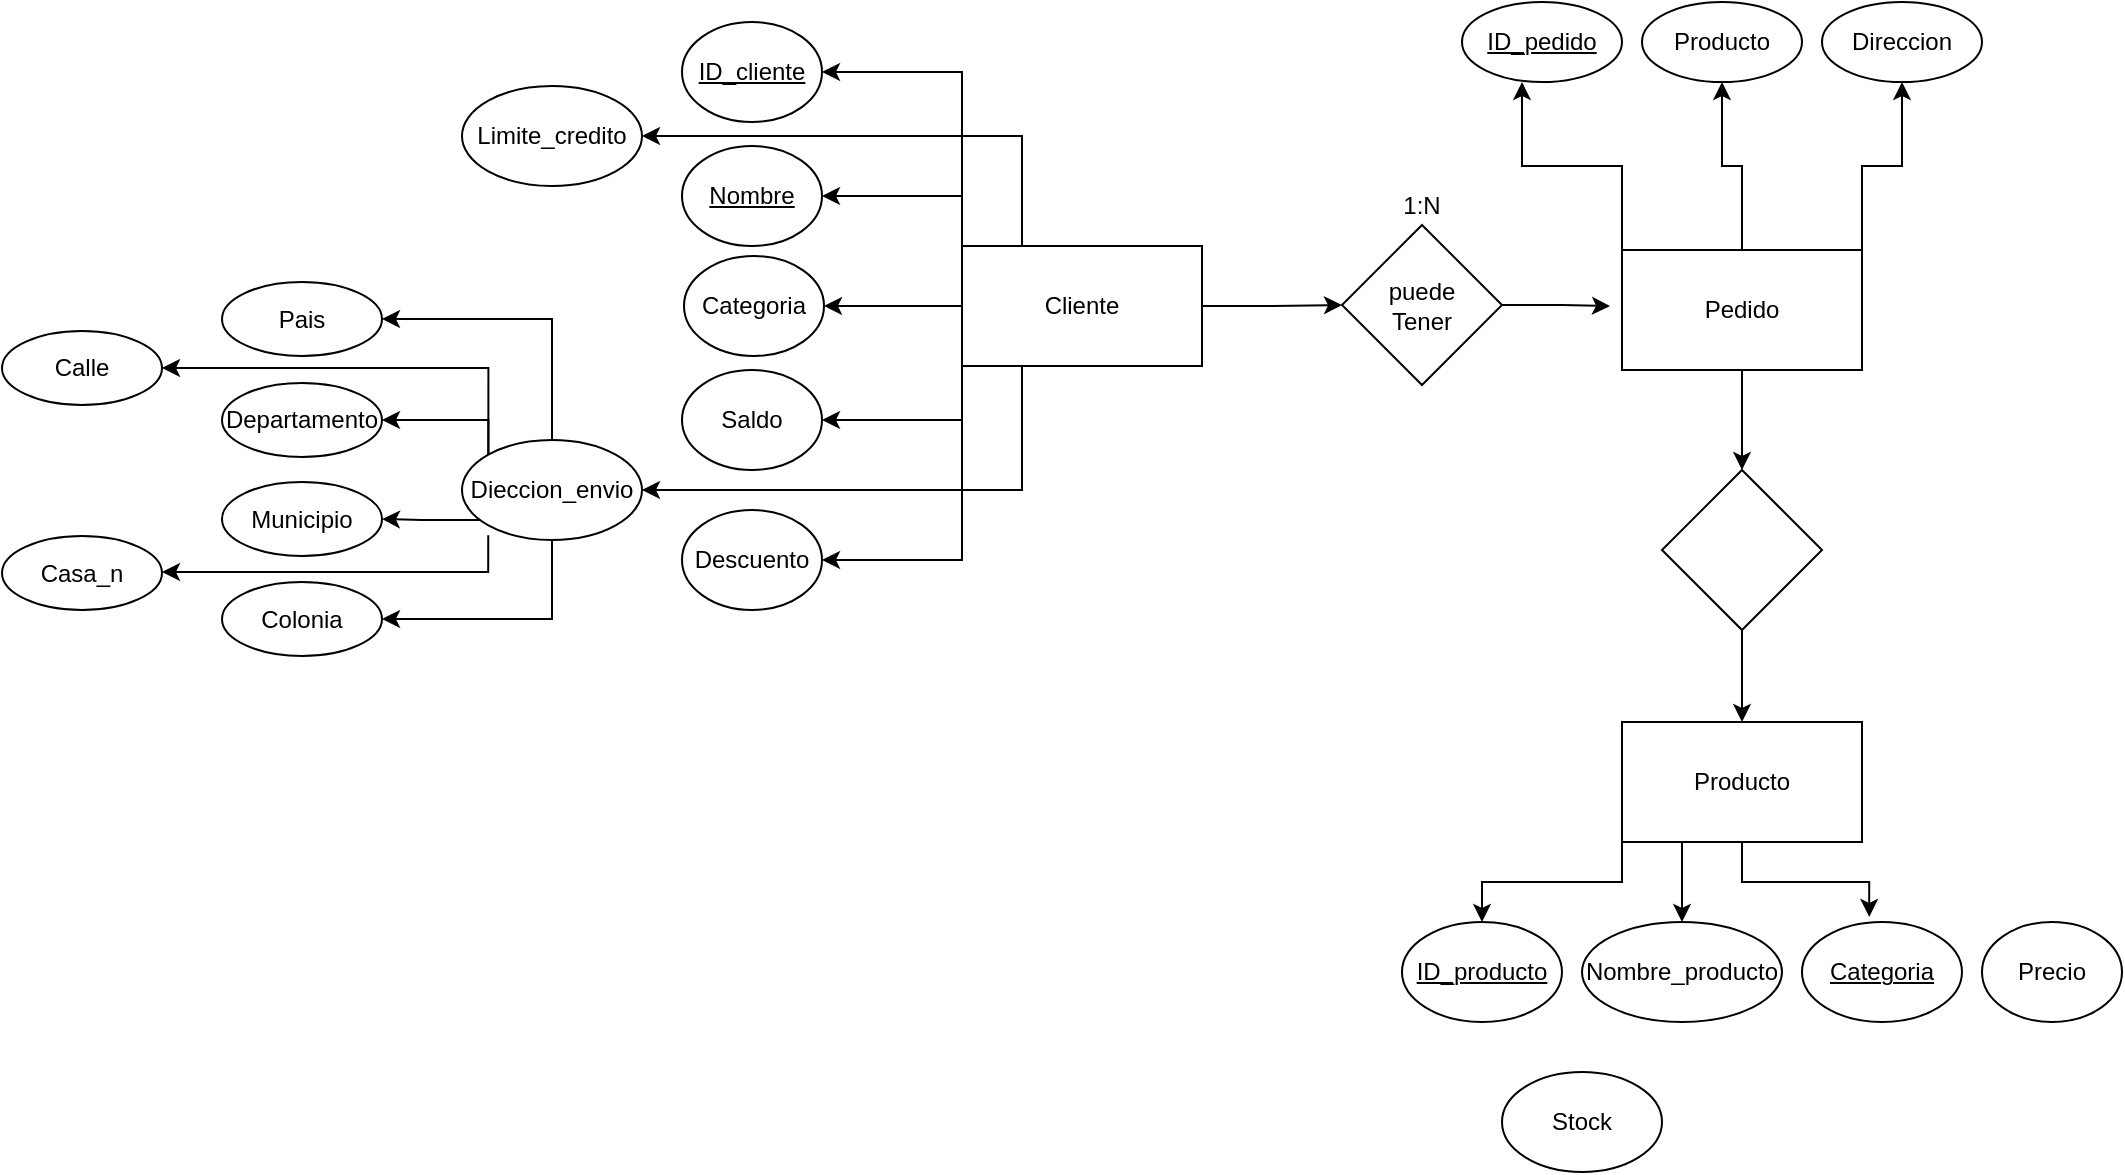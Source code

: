 <mxfile version="21.7.4" type="github">
  <diagram id="wFE0QG_FPsp0jaGvCLVb" name="Page-1">
    <mxGraphModel dx="2000" dy="1730" grid="1" gridSize="10" guides="1" tooltips="1" connect="1" arrows="1" fold="1" page="1" pageScale="1" pageWidth="850" pageHeight="1100" math="0" shadow="0">
      <root>
        <mxCell id="0" />
        <mxCell id="1" parent="0" />
        <mxCell id="lejS7yeIb2naiEsfOlTd-10" style="edgeStyle=orthogonalEdgeStyle;rounded=0;orthogonalLoop=1;jettySize=auto;html=1;exitX=0;exitY=0;exitDx=0;exitDy=0;entryX=1;entryY=0.5;entryDx=0;entryDy=0;" parent="1" source="lejS7yeIb2naiEsfOlTd-1" target="lejS7yeIb2naiEsfOlTd-6" edge="1">
          <mxGeometry relative="1" as="geometry" />
        </mxCell>
        <mxCell id="lejS7yeIb2naiEsfOlTd-13" style="edgeStyle=orthogonalEdgeStyle;rounded=0;orthogonalLoop=1;jettySize=auto;html=1;exitX=0;exitY=1;exitDx=0;exitDy=0;entryX=1;entryY=0.5;entryDx=0;entryDy=0;" parent="1" source="lejS7yeIb2naiEsfOlTd-1" target="lejS7yeIb2naiEsfOlTd-7" edge="1">
          <mxGeometry relative="1" as="geometry" />
        </mxCell>
        <mxCell id="287BC_ftAbTxkfaXdVhL-10" style="edgeStyle=orthogonalEdgeStyle;rounded=0;orthogonalLoop=1;jettySize=auto;html=1;exitX=1;exitY=0.5;exitDx=0;exitDy=0;entryX=0;entryY=0.5;entryDx=0;entryDy=0;" parent="1" source="lejS7yeIb2naiEsfOlTd-1" target="287BC_ftAbTxkfaXdVhL-9" edge="1">
          <mxGeometry relative="1" as="geometry" />
        </mxCell>
        <mxCell id="zb-PhCHVqWUKok6j20Jz-3" style="edgeStyle=orthogonalEdgeStyle;rounded=0;orthogonalLoop=1;jettySize=auto;html=1;exitX=0;exitY=1;exitDx=0;exitDy=0;entryX=1;entryY=0.5;entryDx=0;entryDy=0;" edge="1" parent="1" source="lejS7yeIb2naiEsfOlTd-1" target="zb-PhCHVqWUKok6j20Jz-1">
          <mxGeometry relative="1" as="geometry" />
        </mxCell>
        <mxCell id="zb-PhCHVqWUKok6j20Jz-5" style="edgeStyle=orthogonalEdgeStyle;rounded=0;orthogonalLoop=1;jettySize=auto;html=1;exitX=0;exitY=0;exitDx=0;exitDy=0;entryX=1;entryY=0.5;entryDx=0;entryDy=0;" edge="1" parent="1" source="lejS7yeIb2naiEsfOlTd-1" target="zb-PhCHVqWUKok6j20Jz-4">
          <mxGeometry relative="1" as="geometry" />
        </mxCell>
        <mxCell id="zb-PhCHVqWUKok6j20Jz-10" style="edgeStyle=orthogonalEdgeStyle;rounded=0;orthogonalLoop=1;jettySize=auto;html=1;exitX=0.25;exitY=0;exitDx=0;exitDy=0;entryX=1;entryY=0.5;entryDx=0;entryDy=0;" edge="1" parent="1" source="lejS7yeIb2naiEsfOlTd-1" target="zb-PhCHVqWUKok6j20Jz-8">
          <mxGeometry relative="1" as="geometry" />
        </mxCell>
        <mxCell id="zb-PhCHVqWUKok6j20Jz-17" style="edgeStyle=orthogonalEdgeStyle;rounded=0;orthogonalLoop=1;jettySize=auto;html=1;exitX=0.25;exitY=1;exitDx=0;exitDy=0;entryX=1;entryY=0.5;entryDx=0;entryDy=0;" edge="1" parent="1" source="lejS7yeIb2naiEsfOlTd-1" target="zb-PhCHVqWUKok6j20Jz-16">
          <mxGeometry relative="1" as="geometry" />
        </mxCell>
        <mxCell id="zb-PhCHVqWUKok6j20Jz-18" style="edgeStyle=orthogonalEdgeStyle;rounded=0;orthogonalLoop=1;jettySize=auto;html=1;exitX=0;exitY=0.5;exitDx=0;exitDy=0;entryX=1;entryY=0.5;entryDx=0;entryDy=0;" edge="1" parent="1" source="lejS7yeIb2naiEsfOlTd-1" target="lejS7yeIb2naiEsfOlTd-4">
          <mxGeometry relative="1" as="geometry" />
        </mxCell>
        <mxCell id="lejS7yeIb2naiEsfOlTd-1" value="Cliente" style="rounded=0;whiteSpace=wrap;html=1;" parent="1" vertex="1">
          <mxGeometry x="140" y="112" width="120" height="60" as="geometry" />
        </mxCell>
        <mxCell id="zb-PhCHVqWUKok6j20Jz-41" style="edgeStyle=orthogonalEdgeStyle;rounded=0;orthogonalLoop=1;jettySize=auto;html=1;exitX=0;exitY=1;exitDx=0;exitDy=0;entryX=0.5;entryY=0;entryDx=0;entryDy=0;" edge="1" parent="1" source="lejS7yeIb2naiEsfOlTd-2" target="lejS7yeIb2naiEsfOlTd-17">
          <mxGeometry relative="1" as="geometry" />
        </mxCell>
        <mxCell id="zb-PhCHVqWUKok6j20Jz-42" style="edgeStyle=orthogonalEdgeStyle;rounded=0;orthogonalLoop=1;jettySize=auto;html=1;exitX=0.25;exitY=1;exitDx=0;exitDy=0;entryX=0.5;entryY=0;entryDx=0;entryDy=0;" edge="1" parent="1" source="lejS7yeIb2naiEsfOlTd-2" target="lejS7yeIb2naiEsfOlTd-18">
          <mxGeometry relative="1" as="geometry" />
        </mxCell>
        <mxCell id="zb-PhCHVqWUKok6j20Jz-43" style="edgeStyle=orthogonalEdgeStyle;rounded=0;orthogonalLoop=1;jettySize=auto;html=1;exitX=0.5;exitY=1;exitDx=0;exitDy=0;entryX=0.42;entryY=-0.051;entryDx=0;entryDy=0;entryPerimeter=0;" edge="1" parent="1" source="lejS7yeIb2naiEsfOlTd-2" target="287BC_ftAbTxkfaXdVhL-1">
          <mxGeometry relative="1" as="geometry" />
        </mxCell>
        <mxCell id="lejS7yeIb2naiEsfOlTd-2" value="Producto" style="rounded=0;whiteSpace=wrap;html=1;" parent="1" vertex="1">
          <mxGeometry x="470" y="350" width="120" height="60" as="geometry" />
        </mxCell>
        <mxCell id="287BC_ftAbTxkfaXdVhL-3" style="edgeStyle=orthogonalEdgeStyle;rounded=0;orthogonalLoop=1;jettySize=auto;html=1;exitX=0;exitY=0;exitDx=0;exitDy=0;entryX=0.375;entryY=1;entryDx=0;entryDy=0;entryPerimeter=0;" parent="1" source="lejS7yeIb2naiEsfOlTd-3" target="lejS7yeIb2naiEsfOlTd-16" edge="1">
          <mxGeometry relative="1" as="geometry" />
        </mxCell>
        <mxCell id="287BC_ftAbTxkfaXdVhL-4" style="edgeStyle=orthogonalEdgeStyle;rounded=0;orthogonalLoop=1;jettySize=auto;html=1;exitX=0.5;exitY=0;exitDx=0;exitDy=0;entryX=0.5;entryY=1;entryDx=0;entryDy=0;" parent="1" source="lejS7yeIb2naiEsfOlTd-3" target="lejS7yeIb2naiEsfOlTd-15" edge="1">
          <mxGeometry relative="1" as="geometry" />
        </mxCell>
        <mxCell id="zb-PhCHVqWUKok6j20Jz-37" style="edgeStyle=orthogonalEdgeStyle;rounded=0;orthogonalLoop=1;jettySize=auto;html=1;exitX=1;exitY=0;exitDx=0;exitDy=0;entryX=0.5;entryY=1;entryDx=0;entryDy=0;" edge="1" parent="1" source="lejS7yeIb2naiEsfOlTd-3" target="lejS7yeIb2naiEsfOlTd-14">
          <mxGeometry relative="1" as="geometry" />
        </mxCell>
        <mxCell id="zb-PhCHVqWUKok6j20Jz-39" style="edgeStyle=orthogonalEdgeStyle;rounded=0;orthogonalLoop=1;jettySize=auto;html=1;exitX=0.5;exitY=1;exitDx=0;exitDy=0;entryX=0.5;entryY=0;entryDx=0;entryDy=0;" edge="1" parent="1" source="lejS7yeIb2naiEsfOlTd-3" target="zb-PhCHVqWUKok6j20Jz-38">
          <mxGeometry relative="1" as="geometry" />
        </mxCell>
        <mxCell id="lejS7yeIb2naiEsfOlTd-3" value="Pedido" style="rounded=0;whiteSpace=wrap;html=1;" parent="1" vertex="1">
          <mxGeometry x="470" y="114" width="120" height="60" as="geometry" />
        </mxCell>
        <mxCell id="lejS7yeIb2naiEsfOlTd-4" value="Categoria" style="ellipse;whiteSpace=wrap;html=1;" parent="1" vertex="1">
          <mxGeometry x="1" y="117" width="70" height="50" as="geometry" />
        </mxCell>
        <mxCell id="lejS7yeIb2naiEsfOlTd-6" value="&lt;u&gt;Nombre&lt;br&gt;&lt;/u&gt;" style="ellipse;whiteSpace=wrap;html=1;" parent="1" vertex="1">
          <mxGeometry y="62" width="70" height="50" as="geometry" />
        </mxCell>
        <mxCell id="lejS7yeIb2naiEsfOlTd-7" value="Saldo" style="ellipse;whiteSpace=wrap;html=1;" parent="1" vertex="1">
          <mxGeometry y="174" width="70" height="50" as="geometry" />
        </mxCell>
        <mxCell id="lejS7yeIb2naiEsfOlTd-14" value="Direccion" style="ellipse;whiteSpace=wrap;html=1;" parent="1" vertex="1">
          <mxGeometry x="570" y="-10" width="80" height="40" as="geometry" />
        </mxCell>
        <mxCell id="lejS7yeIb2naiEsfOlTd-15" value="Producto" style="ellipse;whiteSpace=wrap;html=1;" parent="1" vertex="1">
          <mxGeometry x="480" y="-10" width="80" height="40" as="geometry" />
        </mxCell>
        <mxCell id="lejS7yeIb2naiEsfOlTd-16" value="&lt;u&gt;ID_pedido&lt;/u&gt;" style="ellipse;whiteSpace=wrap;html=1;" parent="1" vertex="1">
          <mxGeometry x="390" y="-10" width="80" height="40" as="geometry" />
        </mxCell>
        <mxCell id="lejS7yeIb2naiEsfOlTd-17" value="&lt;u&gt;ID_producto&lt;/u&gt;" style="ellipse;whiteSpace=wrap;html=1;" parent="1" vertex="1">
          <mxGeometry x="360" y="450" width="80" height="50" as="geometry" />
        </mxCell>
        <mxCell id="lejS7yeIb2naiEsfOlTd-18" value="Nombre_producto" style="ellipse;whiteSpace=wrap;html=1;" parent="1" vertex="1">
          <mxGeometry x="450" y="450" width="100" height="50" as="geometry" />
        </mxCell>
        <mxCell id="287BC_ftAbTxkfaXdVhL-1" value="&lt;u&gt;Categoria&lt;br&gt;&lt;/u&gt;" style="ellipse;whiteSpace=wrap;html=1;" parent="1" vertex="1">
          <mxGeometry x="560" y="450" width="80" height="50" as="geometry" />
        </mxCell>
        <mxCell id="287BC_ftAbTxkfaXdVhL-11" style="edgeStyle=orthogonalEdgeStyle;rounded=0;orthogonalLoop=1;jettySize=auto;html=1;exitX=1;exitY=0.5;exitDx=0;exitDy=0;entryX=-0.05;entryY=0.467;entryDx=0;entryDy=0;entryPerimeter=0;" parent="1" source="287BC_ftAbTxkfaXdVhL-9" target="lejS7yeIb2naiEsfOlTd-3" edge="1">
          <mxGeometry relative="1" as="geometry">
            <mxPoint x="470" y="240" as="targetPoint" />
          </mxGeometry>
        </mxCell>
        <mxCell id="zb-PhCHVqWUKok6j20Jz-1" value="Descuento" style="ellipse;whiteSpace=wrap;html=1;" vertex="1" parent="1">
          <mxGeometry y="244" width="70" height="50" as="geometry" />
        </mxCell>
        <mxCell id="zb-PhCHVqWUKok6j20Jz-4" value="&lt;u style=&quot;border-color: var(--border-color);&quot;&gt;ID_cliente&lt;/u&gt;" style="ellipse;whiteSpace=wrap;html=1;" vertex="1" parent="1">
          <mxGeometry width="70" height="50" as="geometry" />
        </mxCell>
        <mxCell id="zb-PhCHVqWUKok6j20Jz-6" value="Precio" style="ellipse;whiteSpace=wrap;html=1;" vertex="1" parent="1">
          <mxGeometry x="650" y="450" width="70" height="50" as="geometry" />
        </mxCell>
        <mxCell id="zb-PhCHVqWUKok6j20Jz-7" value="Stock" style="ellipse;whiteSpace=wrap;html=1;" vertex="1" parent="1">
          <mxGeometry x="410" y="525" width="80" height="50" as="geometry" />
        </mxCell>
        <mxCell id="zb-PhCHVqWUKok6j20Jz-8" value="Limite_credito" style="ellipse;whiteSpace=wrap;html=1;" vertex="1" parent="1">
          <mxGeometry x="-110" y="32" width="90" height="50" as="geometry" />
        </mxCell>
        <mxCell id="zb-PhCHVqWUKok6j20Jz-27" style="edgeStyle=orthogonalEdgeStyle;rounded=0;orthogonalLoop=1;jettySize=auto;html=1;exitX=0.5;exitY=0;exitDx=0;exitDy=0;entryX=1;entryY=0.5;entryDx=0;entryDy=0;" edge="1" parent="1" source="zb-PhCHVqWUKok6j20Jz-16" target="zb-PhCHVqWUKok6j20Jz-24">
          <mxGeometry relative="1" as="geometry" />
        </mxCell>
        <mxCell id="zb-PhCHVqWUKok6j20Jz-28" style="edgeStyle=orthogonalEdgeStyle;rounded=0;orthogonalLoop=1;jettySize=auto;html=1;exitX=0.5;exitY=1;exitDx=0;exitDy=0;entryX=1;entryY=0.5;entryDx=0;entryDy=0;" edge="1" parent="1" source="zb-PhCHVqWUKok6j20Jz-16" target="zb-PhCHVqWUKok6j20Jz-25">
          <mxGeometry relative="1" as="geometry" />
        </mxCell>
        <mxCell id="zb-PhCHVqWUKok6j20Jz-32" style="edgeStyle=orthogonalEdgeStyle;rounded=0;orthogonalLoop=1;jettySize=auto;html=1;exitX=0;exitY=0;exitDx=0;exitDy=0;entryX=1;entryY=0.5;entryDx=0;entryDy=0;" edge="1" parent="1" source="zb-PhCHVqWUKok6j20Jz-16" target="zb-PhCHVqWUKok6j20Jz-19">
          <mxGeometry relative="1" as="geometry">
            <Array as="points">
              <mxPoint x="-97" y="173" />
            </Array>
          </mxGeometry>
        </mxCell>
        <mxCell id="zb-PhCHVqWUKok6j20Jz-33" style="edgeStyle=orthogonalEdgeStyle;rounded=0;orthogonalLoop=1;jettySize=auto;html=1;exitX=0;exitY=1;exitDx=0;exitDy=0;entryX=1;entryY=0.5;entryDx=0;entryDy=0;" edge="1" parent="1" target="zb-PhCHVqWUKok6j20Jz-26">
          <mxGeometry relative="1" as="geometry">
            <mxPoint x="-96.877" y="256.646" as="sourcePoint" />
            <mxPoint x="-260.946" y="275" as="targetPoint" />
            <Array as="points">
              <mxPoint x="-97" y="275" />
              <mxPoint x="-260" y="275" />
            </Array>
          </mxGeometry>
        </mxCell>
        <mxCell id="zb-PhCHVqWUKok6j20Jz-34" style="edgeStyle=orthogonalEdgeStyle;rounded=0;orthogonalLoop=1;jettySize=auto;html=1;exitX=0;exitY=0;exitDx=0;exitDy=0;entryX=1;entryY=0.5;entryDx=0;entryDy=0;" edge="1" parent="1" source="zb-PhCHVqWUKok6j20Jz-16" target="zb-PhCHVqWUKok6j20Jz-21">
          <mxGeometry relative="1" as="geometry">
            <Array as="points">
              <mxPoint x="-97" y="199" />
            </Array>
          </mxGeometry>
        </mxCell>
        <mxCell id="zb-PhCHVqWUKok6j20Jz-35" style="edgeStyle=orthogonalEdgeStyle;rounded=0;orthogonalLoop=1;jettySize=auto;html=1;exitX=0;exitY=1;exitDx=0;exitDy=0;entryX=1;entryY=0.5;entryDx=0;entryDy=0;" edge="1" parent="1" source="zb-PhCHVqWUKok6j20Jz-16" target="zb-PhCHVqWUKok6j20Jz-23">
          <mxGeometry relative="1" as="geometry">
            <Array as="points">
              <mxPoint x="-97" y="249" />
              <mxPoint x="-130" y="249" />
            </Array>
          </mxGeometry>
        </mxCell>
        <mxCell id="zb-PhCHVqWUKok6j20Jz-16" value="Dieccion_envio" style="ellipse;whiteSpace=wrap;html=1;" vertex="1" parent="1">
          <mxGeometry x="-110" y="209" width="90" height="50" as="geometry" />
        </mxCell>
        <mxCell id="zb-PhCHVqWUKok6j20Jz-19" value="Calle" style="ellipse;whiteSpace=wrap;html=1;" vertex="1" parent="1">
          <mxGeometry x="-340" y="154.5" width="80" height="37" as="geometry" />
        </mxCell>
        <mxCell id="zb-PhCHVqWUKok6j20Jz-21" value="Departamento" style="ellipse;whiteSpace=wrap;html=1;" vertex="1" parent="1">
          <mxGeometry x="-230" y="180.5" width="80" height="37" as="geometry" />
        </mxCell>
        <mxCell id="zb-PhCHVqWUKok6j20Jz-23" value="Municipio" style="ellipse;whiteSpace=wrap;html=1;" vertex="1" parent="1">
          <mxGeometry x="-230" y="230" width="80" height="37" as="geometry" />
        </mxCell>
        <mxCell id="zb-PhCHVqWUKok6j20Jz-24" value="Pais" style="ellipse;whiteSpace=wrap;html=1;" vertex="1" parent="1">
          <mxGeometry x="-230" y="130" width="80" height="37" as="geometry" />
        </mxCell>
        <mxCell id="zb-PhCHVqWUKok6j20Jz-25" value="Colonia" style="ellipse;whiteSpace=wrap;html=1;" vertex="1" parent="1">
          <mxGeometry x="-230" y="280" width="80" height="37" as="geometry" />
        </mxCell>
        <mxCell id="zb-PhCHVqWUKok6j20Jz-26" value="Casa_n" style="ellipse;whiteSpace=wrap;html=1;" vertex="1" parent="1">
          <mxGeometry x="-340" y="257" width="80" height="37" as="geometry" />
        </mxCell>
        <mxCell id="zb-PhCHVqWUKok6j20Jz-36" value="" style="group" vertex="1" connectable="0" parent="1">
          <mxGeometry x="330" y="76.5" width="80" height="105" as="geometry" />
        </mxCell>
        <mxCell id="287BC_ftAbTxkfaXdVhL-9" value="puede&lt;br&gt;Tener" style="rhombus;whiteSpace=wrap;html=1;" parent="zb-PhCHVqWUKok6j20Jz-36" vertex="1">
          <mxGeometry y="25" width="80" height="80" as="geometry" />
        </mxCell>
        <mxCell id="zb-PhCHVqWUKok6j20Jz-11" value="1:N" style="text;html=1;strokeColor=none;fillColor=none;align=center;verticalAlign=middle;whiteSpace=wrap;rounded=0;" vertex="1" parent="zb-PhCHVqWUKok6j20Jz-36">
          <mxGeometry x="10" width="60" height="30" as="geometry" />
        </mxCell>
        <mxCell id="zb-PhCHVqWUKok6j20Jz-40" style="edgeStyle=orthogonalEdgeStyle;rounded=0;orthogonalLoop=1;jettySize=auto;html=1;exitX=0.5;exitY=1;exitDx=0;exitDy=0;entryX=0.5;entryY=0;entryDx=0;entryDy=0;" edge="1" parent="1" source="zb-PhCHVqWUKok6j20Jz-38" target="lejS7yeIb2naiEsfOlTd-2">
          <mxGeometry relative="1" as="geometry" />
        </mxCell>
        <mxCell id="zb-PhCHVqWUKok6j20Jz-38" value="" style="rhombus;whiteSpace=wrap;html=1;" vertex="1" parent="1">
          <mxGeometry x="490" y="224" width="80" height="80" as="geometry" />
        </mxCell>
      </root>
    </mxGraphModel>
  </diagram>
</mxfile>
